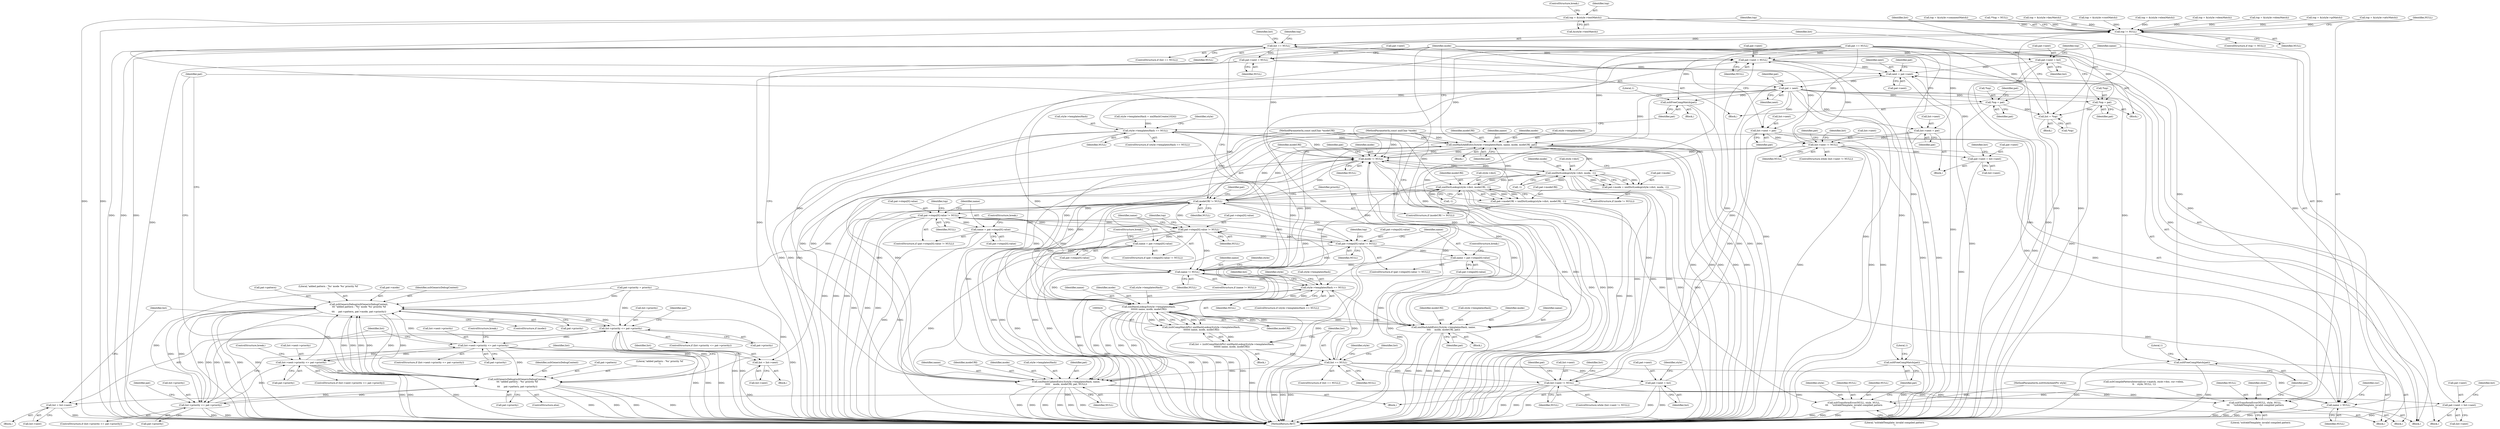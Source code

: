 digraph "0_Chrome_96dbafe288dbe2f0cc45fa3c39daf6d0c37acbab_23@pointer" {
"1000345" [label="(Call,top = &(style->textMatch))"];
"1000509" [label="(Call,top != NULL)"];
"1000518" [label="(Call,list == NULL)"];
"1000176" [label="(Call,pat->next = NULL)"];
"1000171" [label="(Call,next = pat->next)"];
"1000623" [label="(Call,pat = next)"];
"1000303" [label="(Call,xsltFreeCompMatch(pat))"];
"1000406" [label="(Call,xsltFreeCompMatch(pat))"];
"1000411" [label="(Call,xmlHashAddEntry3(style->templatesHash, name, mode, modeURI, pat))"];
"1000186" [label="(Call,mode != NULL)"];
"1000193" [label="(Call,xmlDictLookup(style->dict, mode, -1))"];
"1000189" [label="(Call,pat->mode = xmlDictLookup(style->dict, mode, -1))"];
"1000601" [label="(Call,xsltGenericDebug(xsltGenericDebugContext,\n\t\t\t \"added pattern : '%s' mode '%s' priority %f\n\",\n\t\t\t     pat->pattern, pat->mode, pat->priority))"];
"1000448" [label="(Call,list->priority <= pat->priority)"];
"1000480" [label="(Call,list->next->priority <= pat->priority)"];
"1000560" [label="(Call,list->next->priority <= pat->priority)"];
"1000614" [label="(Call,xsltGenericDebug(xsltGenericDebugContext,\n\t\t\t \"added pattern : '%s' priority %f\n\",\n\t\t\t     pat->pattern, pat->priority))"];
"1000533" [label="(Call,list->priority <= pat->priority)"];
"1000208" [label="(Call,xmlDictLookup(style->dict, modeURI, -1))"];
"1000201" [label="(Call,modeURI != NULL)"];
"1000235" [label="(Call,pat->steps[0].value != NULL)"];
"1000244" [label="(Call,name = pat->steps[0].value)"];
"1000382" [label="(Call,name != NULL)"];
"1000387" [label="(Call,style->templatesHash == NULL)"];
"1000400" [label="(Call,style->templatesHash == NULL)"];
"1000181" [label="(Call,name = NULL)"];
"1000425" [label="(Call,xmlHashLookup3(style->templatesHash,\n\t\t\t\t\t\t\t name, mode, modeURI))"];
"1000423" [label="(Call,(xsltCompMatchPtr) xmlHashLookup3(style->templatesHash,\n\t\t\t\t\t\t\t name, mode, modeURI))"];
"1000421" [label="(Call,list = (xsltCompMatchPtr) xmlHashLookup3(style->templatesHash,\n\t\t\t\t\t\t\t name, mode, modeURI))"];
"1000433" [label="(Call,list == NULL)"];
"1000456" [label="(Call,pat->next = list)"];
"1000461" [label="(Call,xmlHashUpdateEntry3(style->templatesHash, name,\n\t\t\t\t\t    mode, modeURI, pat, NULL))"];
"1000473" [label="(Call,list->next != NULL)"];
"1000490" [label="(Call,list = list->next)"];
"1000495" [label="(Call,pat->next = list->next)"];
"1000437" [label="(Call,xmlHashAddEntry3(style->templatesHash, name,\n\t\t\t\t     mode, modeURI, pat))"];
"1000310" [label="(Call,pat->steps[0].value != NULL)"];
"1000319" [label="(Call,name = pat->steps[0].value)"];
"1000355" [label="(Call,pat->steps[0].value != NULL)"];
"1000364" [label="(Call,name = pat->steps[0].value)"];
"1000298" [label="(Call,xsltTransformError(NULL, style, NULL,\n\t\t\t     \"xsltAddTemplate: invalid compiled pattern\n\"))"];
"1000204" [label="(Call,pat->modeURI = xmlDictLookup(style->dict, modeURI, -1))"];
"1000502" [label="(Call,list->next = pat)"];
"1000553" [label="(Call,list->next != NULL)"];
"1000570" [label="(Call,list = list->next)"];
"1000575" [label="(Call,pat->next = list->next)"];
"1000522" [label="(Call,*top = pat)"];
"1000513" [label="(Call,list = *top)"];
"1000546" [label="(Call,*top = pat)"];
"1000582" [label="(Call,list->next = pat)"];
"1000594" [label="(Call,xsltFreeCompMatch(pat))"];
"1000526" [label="(Call,pat->next = NULL)"];
"1000541" [label="(Call,pat->next = list)"];
"1000589" [label="(Call,xsltTransformError(NULL, style, NULL,\n\t\t\t     \"xsltAddTemplate: invalid compiled pattern\n\"))"];
"1000457" [label="(Call,pat->next)"];
"1000205" [label="(Call,pat->modeURI)"];
"1000557" [label="(Identifier,NULL)"];
"1000600" [label="(Identifier,mode)"];
"1000148" [label="(Call,xsltCompilePatternInternal(cur->match, style->doc, cur->elem,\n \t\t    style, NULL, 1))"];
"1000592" [label="(Identifier,NULL)"];
"1000570" [label="(Call,list = list->next)"];
"1000217" [label="(Identifier,priority)"];
"1000351" [label="(ControlStructure,break;)"];
"1000185" [label="(ControlStructure,if (mode != NULL))"];
"1000429" [label="(Identifier,name)"];
"1000110" [label="(MethodParameterIn,const xmlChar *modeURI)"];
"1000615" [label="(Identifier,xsltGenericDebugContext)"];
"1000499" [label="(Call,list->next)"];
"1000387" [label="(Call,style->templatesHash == NULL)"];
"1000465" [label="(Identifier,name)"];
"1000169" [label="(Identifier,pat)"];
"1000345" [label="(Call,top = &(style->textMatch))"];
"1000320" [label="(Identifier,name)"];
"1000542" [label="(Call,pat->next)"];
"1000395" [label="(Identifier,style)"];
"1000593" [label="(Literal,\"xsltAddTemplate: invalid compiled pattern\n\")"];
"1000422" [label="(Identifier,list)"];
"1000346" [label="(Identifier,top)"];
"1000461" [label="(Call,xmlHashUpdateEntry3(style->templatesHash, name,\n\t\t\t\t\t    mode, modeURI, pat, NULL))"];
"1000413" [label="(Identifier,style)"];
"1000307" [label="(Literal,1)"];
"1000543" [label="(Identifier,pat)"];
"1000509" [label="(Call,top != NULL)"];
"1000463" [label="(Identifier,style)"];
"1000521" [label="(Block,)"];
"1000625" [label="(Identifier,next)"];
"1000497" [label="(Identifier,pat)"];
"1000584" [label="(Identifier,list)"];
"1000354" [label="(ControlStructure,if (pat->steps[0].value != NULL))"];
"1000569" [label="(ControlStructure,break;)"];
"1000628" [label="(MethodReturn,RET)"];
"1000219" [label="(Call,pat->priority = priority)"];
"1000595" [label="(Identifier,pat)"];
"1000535" [label="(Identifier,list)"];
"1000186" [label="(Call,mode != NULL)"];
"1000374" [label="(Call,top = &(style->elemMatch))"];
"1000177" [label="(Call,pat->next)"];
"1000410" [label="(Literal,1)"];
"1000602" [label="(Identifier,xsltGenericDebugContext)"];
"1000404" [label="(Identifier,NULL)"];
"1000425" [label="(Call,xmlHashLookup3(style->templatesHash,\n\t\t\t\t\t\t\t name, mode, modeURI))"];
"1000555" [label="(Identifier,list)"];
"1000204" [label="(Call,pat->modeURI = xmlDictLookup(style->dict, modeURI, -1))"];
"1000478" [label="(Block,)"];
"1000107" [label="(MethodParameterIn,xsltStylesheetPtr style)"];
"1000363" [label="(Identifier,NULL)"];
"1000614" [label="(Call,xsltGenericDebug(xsltGenericDebugContext,\n\t\t\t \"added pattern : '%s' priority %f\n\",\n\t\t\t     pat->pattern, pat->priority))"];
"1000329" [label="(Call,top = &(style->piMatch))"];
"1000572" [label="(Call,list->next)"];
"1000386" [label="(ControlStructure,if (style->templatesHash == NULL))"];
"1000525" [label="(Identifier,pat)"];
"1000392" [label="(Block,)"];
"1000384" [label="(Identifier,NULL)"];
"1000420" [label="(Block,)"];
"1000407" [label="(Identifier,pat)"];
"1000375" [label="(Identifier,top)"];
"1000613" [label="(ControlStructure,else)"];
"1000191" [label="(Identifier,pat)"];
"1000481" [label="(Call,list->next->priority)"];
"1000547" [label="(Call,*top)"];
"1000423" [label="(Call,(xsltCompMatchPtr) xmlHashLookup3(style->templatesHash,\n\t\t\t\t\t\t\t name, mode, modeURI))"];
"1000532" [label="(ControlStructure,if (list->priority <= pat->priority))"];
"1000172" [label="(Identifier,next)"];
"1000300" [label="(Identifier,style)"];
"1000458" [label="(Identifier,pat)"];
"1000571" [label="(Identifier,list)"];
"1000447" [label="(ControlStructure,if (list->priority <= pat->priority))"];
"1000579" [label="(Call,list->next)"];
"1000254" [label="(Call,top = &(style->attrMatch))"];
"1000624" [label="(Identifier,pat)"];
"1000190" [label="(Call,pat->mode)"];
"1000467" [label="(Identifier,modeURI)"];
"1000548" [label="(Identifier,top)"];
"1000512" [label="(Block,)"];
"1000558" [label="(Block,)"];
"1000589" [label="(Call,xsltTransformError(NULL, style, NULL,\n\t\t\t     \"xsltAddTemplate: invalid compiled pattern\n\"))"];
"1000193" [label="(Call,xmlDictLookup(style->dict, mode, -1))"];
"1000401" [label="(Call,style->templatesHash)"];
"1000321" [label="(Call,pat->steps[0].value)"];
"1000523" [label="(Call,*top)"];
"1000176" [label="(Call,pat->next = NULL)"];
"1000182" [label="(Identifier,name)"];
"1000617" [label="(Call,pat->pattern)"];
"1000203" [label="(Identifier,NULL)"];
"1000466" [label="(Identifier,mode)"];
"1000441" [label="(Identifier,name)"];
"1000526" [label="(Call,pat->next = NULL)"];
"1000236" [label="(Call,pat->steps[0].value)"];
"1000496" [label="(Call,pat->next)"];
"1000599" [label="(ControlStructure,if (mode))"];
"1000561" [label="(Call,list->next->priority)"];
"1000527" [label="(Call,pat->next)"];
"1000491" [label="(Identifier,list)"];
"1000432" [label="(ControlStructure,if (list == NULL))"];
"1000551" [label="(Block,)"];
"1000171" [label="(Call,next = pat->next)"];
"1000477" [label="(Identifier,NULL)"];
"1000433" [label="(Call,list == NULL)"];
"1000366" [label="(Call,pat->steps[0].value)"];
"1000510" [label="(Identifier,top)"];
"1000162" [label="(Call,pat == NULL)"];
"1000517" [label="(ControlStructure,if (list == NULL))"];
"1000437" [label="(Call,xmlHashAddEntry3(style->templatesHash, name,\n\t\t\t\t     mode, modeURI, pat))"];
"1000187" [label="(Identifier,mode)"];
"1000560" [label="(Call,list->next->priority <= pat->priority)"];
"1000200" [label="(ControlStructure,if (modeURI != NULL))"];
"1000590" [label="(Identifier,NULL)"];
"1000444" [label="(Identifier,pat)"];
"1000383" [label="(Identifier,name)"];
"1000299" [label="(Identifier,NULL)"];
"1000337" [label="(Call,top = &(style->commentMatch))"];
"1000566" [label="(Call,pat->priority)"];
"1000462" [label="(Call,style->templatesHash)"];
"1000232" [label="(Block,)"];
"1000382" [label="(Call,name != NULL)"];
"1000255" [label="(Identifier,top)"];
"1000456" [label="(Call,pat->next = list)"];
"1000393" [label="(Call,style->templatesHash = xmlHashCreate(1024))"];
"1000194" [label="(Call,style->dict)"];
"1000431" [label="(Identifier,modeURI)"];
"1000400" [label="(Call,style->templatesHash == NULL)"];
"1000474" [label="(Call,list->next)"];
"1000554" [label="(Call,list->next)"];
"1000417" [label="(Identifier,modeURI)"];
"1000601" [label="(Call,xsltGenericDebug(xsltGenericDebugContext,\n\t\t\t \"added pattern : '%s' mode '%s' priority %f\n\",\n\t\t\t     pat->pattern, pat->mode, pat->priority))"];
"1000430" [label="(Identifier,mode)"];
"1000415" [label="(Identifier,name)"];
"1000502" [label="(Call,list->next = pat)"];
"1000188" [label="(Identifier,NULL)"];
"1000197" [label="(Identifier,mode)"];
"1000479" [label="(ControlStructure,if (list->next->priority <= pat->priority))"];
"1000553" [label="(Call,list->next != NULL)"];
"1000616" [label="(Literal,\"added pattern : '%s' priority %f\n\")"];
"1000443" [label="(Identifier,modeURI)"];
"1000234" [label="(ControlStructure,if (pat->steps[0].value != NULL))"];
"1000552" [label="(ControlStructure,while (list->next != NULL))"];
"1000533" [label="(Call,list->priority <= pat->priority)"];
"1000577" [label="(Identifier,pat)"];
"1000416" [label="(Identifier,mode)"];
"1000486" [label="(Call,pat->priority)"];
"1000330" [label="(Identifier,top)"];
"1000610" [label="(Call,pat->priority)"];
"1000515" [label="(Call,*top)"];
"1000506" [label="(Identifier,pat)"];
"1000508" [label="(ControlStructure,if (top != NULL))"];
"1000604" [label="(Call,pat->pattern)"];
"1000520" [label="(Identifier,NULL)"];
"1000298" [label="(Call,xsltTransformError(NULL, style, NULL,\n\t\t\t     \"xsltAddTemplate: invalid compiled pattern\n\"))"];
"1000301" [label="(Identifier,NULL)"];
"1000518" [label="(Call,list == NULL)"];
"1000170" [label="(Block,)"];
"1000206" [label="(Identifier,pat)"];
"1000503" [label="(Call,list->next)"];
"1000389" [label="(Identifier,style)"];
"1000583" [label="(Call,list->next)"];
"1000541" [label="(Call,pat->next = list)"];
"1000471" [label="(Block,)"];
"1000209" [label="(Call,style->dict)"];
"1000575" [label="(Call,pat->next = list->next)"];
"1000411" [label="(Call,xmlHashAddEntry3(style->templatesHash, name, mode, modeURI, pat))"];
"1000235" [label="(Call,pat->steps[0].value != NULL)"];
"1000563" [label="(Identifier,list)"];
"1000549" [label="(Identifier,pat)"];
"1000181" [label="(Call,name = NULL)"];
"1000180" [label="(Identifier,NULL)"];
"1000546" [label="(Call,*top = pat)"];
"1000620" [label="(Call,pat->priority)"];
"1000244" [label="(Call,name = pat->steps[0].value)"];
"1000243" [label="(Identifier,NULL)"];
"1000335" [label="(ControlStructure,break;)"];
"1000449" [label="(Call,list->priority)"];
"1000116" [label="(Call,**top = NULL)"];
"1000439" [label="(Identifier,style)"];
"1000436" [label="(Block,)"];
"1000173" [label="(Call,pat->next)"];
"1000356" [label="(Call,pat->steps[0].value)"];
"1000530" [label="(Identifier,NULL)"];
"1000381" [label="(ControlStructure,if (name != NULL))"];
"1000412" [label="(Call,style->templatesHash)"];
"1000455" [label="(Block,)"];
"1000319" [label="(Call,name = pat->steps[0].value)"];
"1000198" [label="(Call,-1)"];
"1000586" [label="(Identifier,pat)"];
"1000495" [label="(Call,pat->next = list->next)"];
"1000347" [label="(Call,&(style->textMatch))"];
"1000623" [label="(Call,pat = next)"];
"1000468" [label="(Identifier,pat)"];
"1000469" [label="(Identifier,NULL)"];
"1000391" [label="(Identifier,NULL)"];
"1000490" [label="(Call,list = list->next)"];
"1000279" [label="(Call,top = &(style->keyMatch))"];
"1000519" [label="(Identifier,list)"];
"1000421" [label="(Call,list = (xsltCompMatchPtr) xmlHashLookup3(style->templatesHash,\n\t\t\t\t\t\t\t name, mode, modeURI))"];
"1000434" [label="(Identifier,list)"];
"1000598" [label="(Literal,1)"];
"1000201" [label="(Call,modeURI != NULL)"];
"1000189" [label="(Call,pat->mode = xmlDictLookup(style->dict, mode, -1))"];
"1000260" [label="(ControlStructure,break;)"];
"1000399" [label="(ControlStructure,if (style->templatesHash == NULL))"];
"1000448" [label="(Call,list->priority <= pat->priority)"];
"1000246" [label="(Call,pat->steps[0].value)"];
"1000438" [label="(Call,style->templatesHash)"];
"1000309" [label="(ControlStructure,if (pat->steps[0].value != NULL))"];
"1000524" [label="(Identifier,top)"];
"1000245" [label="(Identifier,name)"];
"1000450" [label="(Identifier,list)"];
"1000380" [label="(ControlStructure,break;)"];
"1000528" [label="(Identifier,pat)"];
"1000208" [label="(Call,xmlDictLookup(style->dict, modeURI, -1))"];
"1000559" [label="(ControlStructure,if (list->next->priority <= pat->priority))"];
"1000603" [label="(Literal,\"added pattern : '%s' mode '%s' priority %f\n\")"];
"1000318" [label="(Identifier,NULL)"];
"1000109" [label="(MethodParameterIn,const xmlChar *mode)"];
"1000489" [label="(ControlStructure,break;)"];
"1000365" [label="(Identifier,name)"];
"1000426" [label="(Call,style->templatesHash)"];
"1000504" [label="(Identifier,list)"];
"1000302" [label="(Literal,\"xsltAddTemplate: invalid compiled pattern\n\")"];
"1000475" [label="(Identifier,list)"];
"1000271" [label="(Call,top = &(style->rootMatch))"];
"1000364" [label="(Call,name = pat->steps[0].value)"];
"1000588" [label="(Block,)"];
"1000483" [label="(Identifier,list)"];
"1000472" [label="(ControlStructure,while (list->next != NULL))"];
"1000522" [label="(Call,*top = pat)"];
"1000311" [label="(Call,pat->steps[0].value)"];
"1000202" [label="(Identifier,modeURI)"];
"1000355" [label="(Call,pat->steps[0].value != NULL)"];
"1000406" [label="(Call,xsltFreeCompMatch(pat))"];
"1000178" [label="(Identifier,pat)"];
"1000537" [label="(Call,pat->priority)"];
"1000514" [label="(Identifier,list)"];
"1000452" [label="(Call,pat->priority)"];
"1000213" [label="(Call,-1)"];
"1000405" [label="(Block,)"];
"1000607" [label="(Call,pat->mode)"];
"1000545" [label="(Identifier,list)"];
"1000473" [label="(Call,list->next != NULL)"];
"1000435" [label="(Identifier,NULL)"];
"1000594" [label="(Call,xsltFreeCompMatch(pat))"];
"1000388" [label="(Call,style->templatesHash)"];
"1000442" [label="(Identifier,mode)"];
"1000591" [label="(Identifier,style)"];
"1000289" [label="(Call,top = &(style->elemMatch))"];
"1000534" [label="(Call,list->priority)"];
"1000212" [label="(Identifier,modeURI)"];
"1000540" [label="(Block,)"];
"1000460" [label="(Identifier,list)"];
"1000310" [label="(Call,pat->steps[0].value != NULL)"];
"1000492" [label="(Call,list->next)"];
"1000303" [label="(Call,xsltFreeCompMatch(pat))"];
"1000304" [label="(Identifier,pat)"];
"1000480" [label="(Call,list->next->priority <= pat->priority)"];
"1000263" [label="(Call,top = &(style->elemMatch))"];
"1000184" [label="(Identifier,cur)"];
"1000576" [label="(Call,pat->next)"];
"1000511" [label="(Identifier,NULL)"];
"1000183" [label="(Identifier,NULL)"];
"1000513" [label="(Call,list = *top)"];
"1000418" [label="(Identifier,pat)"];
"1000582" [label="(Call,list->next = pat)"];
"1000345" -> "1000232"  [label="AST: "];
"1000345" -> "1000347"  [label="CFG: "];
"1000346" -> "1000345"  [label="AST: "];
"1000347" -> "1000345"  [label="AST: "];
"1000351" -> "1000345"  [label="CFG: "];
"1000345" -> "1000628"  [label="DDG: "];
"1000345" -> "1000628"  [label="DDG: "];
"1000345" -> "1000509"  [label="DDG: "];
"1000509" -> "1000508"  [label="AST: "];
"1000509" -> "1000511"  [label="CFG: "];
"1000510" -> "1000509"  [label="AST: "];
"1000511" -> "1000509"  [label="AST: "];
"1000514" -> "1000509"  [label="CFG: "];
"1000590" -> "1000509"  [label="CFG: "];
"1000509" -> "1000628"  [label="DDG: "];
"1000509" -> "1000628"  [label="DDG: "];
"1000116" -> "1000509"  [label="DDG: "];
"1000374" -> "1000509"  [label="DDG: "];
"1000254" -> "1000509"  [label="DDG: "];
"1000329" -> "1000509"  [label="DDG: "];
"1000289" -> "1000509"  [label="DDG: "];
"1000279" -> "1000509"  [label="DDG: "];
"1000263" -> "1000509"  [label="DDG: "];
"1000337" -> "1000509"  [label="DDG: "];
"1000271" -> "1000509"  [label="DDG: "];
"1000382" -> "1000509"  [label="DDG: "];
"1000509" -> "1000518"  [label="DDG: "];
"1000509" -> "1000589"  [label="DDG: "];
"1000518" -> "1000517"  [label="AST: "];
"1000518" -> "1000520"  [label="CFG: "];
"1000519" -> "1000518"  [label="AST: "];
"1000520" -> "1000518"  [label="AST: "];
"1000524" -> "1000518"  [label="CFG: "];
"1000535" -> "1000518"  [label="CFG: "];
"1000518" -> "1000628"  [label="DDG: "];
"1000518" -> "1000628"  [label="DDG: "];
"1000518" -> "1000628"  [label="DDG: "];
"1000518" -> "1000176"  [label="DDG: "];
"1000518" -> "1000181"  [label="DDG: "];
"1000518" -> "1000186"  [label="DDG: "];
"1000513" -> "1000518"  [label="DDG: "];
"1000518" -> "1000526"  [label="DDG: "];
"1000518" -> "1000541"  [label="DDG: "];
"1000518" -> "1000553"  [label="DDG: "];
"1000176" -> "1000170"  [label="AST: "];
"1000176" -> "1000180"  [label="CFG: "];
"1000177" -> "1000176"  [label="AST: "];
"1000180" -> "1000176"  [label="AST: "];
"1000182" -> "1000176"  [label="CFG: "];
"1000176" -> "1000628"  [label="DDG: "];
"1000176" -> "1000171"  [label="DDG: "];
"1000162" -> "1000176"  [label="DDG: "];
"1000553" -> "1000176"  [label="DDG: "];
"1000400" -> "1000176"  [label="DDG: "];
"1000433" -> "1000176"  [label="DDG: "];
"1000461" -> "1000176"  [label="DDG: "];
"1000473" -> "1000176"  [label="DDG: "];
"1000171" -> "1000170"  [label="AST: "];
"1000171" -> "1000173"  [label="CFG: "];
"1000172" -> "1000171"  [label="AST: "];
"1000173" -> "1000171"  [label="AST: "];
"1000178" -> "1000171"  [label="CFG: "];
"1000171" -> "1000628"  [label="DDG: "];
"1000456" -> "1000171"  [label="DDG: "];
"1000495" -> "1000171"  [label="DDG: "];
"1000541" -> "1000171"  [label="DDG: "];
"1000526" -> "1000171"  [label="DDG: "];
"1000575" -> "1000171"  [label="DDG: "];
"1000171" -> "1000623"  [label="DDG: "];
"1000623" -> "1000170"  [label="AST: "];
"1000623" -> "1000625"  [label="CFG: "];
"1000624" -> "1000623"  [label="AST: "];
"1000625" -> "1000623"  [label="AST: "];
"1000169" -> "1000623"  [label="CFG: "];
"1000623" -> "1000628"  [label="DDG: "];
"1000623" -> "1000628"  [label="DDG: "];
"1000623" -> "1000303"  [label="DDG: "];
"1000623" -> "1000406"  [label="DDG: "];
"1000623" -> "1000411"  [label="DDG: "];
"1000623" -> "1000437"  [label="DDG: "];
"1000623" -> "1000461"  [label="DDG: "];
"1000623" -> "1000502"  [label="DDG: "];
"1000623" -> "1000522"  [label="DDG: "];
"1000623" -> "1000546"  [label="DDG: "];
"1000623" -> "1000582"  [label="DDG: "];
"1000623" -> "1000594"  [label="DDG: "];
"1000303" -> "1000232"  [label="AST: "];
"1000303" -> "1000304"  [label="CFG: "];
"1000304" -> "1000303"  [label="AST: "];
"1000307" -> "1000303"  [label="CFG: "];
"1000303" -> "1000628"  [label="DDG: "];
"1000303" -> "1000628"  [label="DDG: "];
"1000162" -> "1000303"  [label="DDG: "];
"1000406" -> "1000405"  [label="AST: "];
"1000406" -> "1000407"  [label="CFG: "];
"1000407" -> "1000406"  [label="AST: "];
"1000410" -> "1000406"  [label="CFG: "];
"1000406" -> "1000628"  [label="DDG: "];
"1000406" -> "1000628"  [label="DDG: "];
"1000162" -> "1000406"  [label="DDG: "];
"1000411" -> "1000392"  [label="AST: "];
"1000411" -> "1000418"  [label="CFG: "];
"1000412" -> "1000411"  [label="AST: "];
"1000415" -> "1000411"  [label="AST: "];
"1000416" -> "1000411"  [label="AST: "];
"1000417" -> "1000411"  [label="AST: "];
"1000418" -> "1000411"  [label="AST: "];
"1000600" -> "1000411"  [label="CFG: "];
"1000411" -> "1000628"  [label="DDG: "];
"1000411" -> "1000628"  [label="DDG: "];
"1000411" -> "1000628"  [label="DDG: "];
"1000411" -> "1000628"  [label="DDG: "];
"1000411" -> "1000628"  [label="DDG: "];
"1000411" -> "1000186"  [label="DDG: "];
"1000411" -> "1000201"  [label="DDG: "];
"1000411" -> "1000387"  [label="DDG: "];
"1000400" -> "1000411"  [label="DDG: "];
"1000382" -> "1000411"  [label="DDG: "];
"1000186" -> "1000411"  [label="DDG: "];
"1000193" -> "1000411"  [label="DDG: "];
"1000109" -> "1000411"  [label="DDG: "];
"1000208" -> "1000411"  [label="DDG: "];
"1000201" -> "1000411"  [label="DDG: "];
"1000110" -> "1000411"  [label="DDG: "];
"1000162" -> "1000411"  [label="DDG: "];
"1000186" -> "1000185"  [label="AST: "];
"1000186" -> "1000188"  [label="CFG: "];
"1000187" -> "1000186"  [label="AST: "];
"1000188" -> "1000186"  [label="AST: "];
"1000191" -> "1000186"  [label="CFG: "];
"1000202" -> "1000186"  [label="CFG: "];
"1000186" -> "1000628"  [label="DDG: "];
"1000186" -> "1000628"  [label="DDG: "];
"1000437" -> "1000186"  [label="DDG: "];
"1000193" -> "1000186"  [label="DDG: "];
"1000425" -> "1000186"  [label="DDG: "];
"1000461" -> "1000186"  [label="DDG: "];
"1000461" -> "1000186"  [label="DDG: "];
"1000109" -> "1000186"  [label="DDG: "];
"1000162" -> "1000186"  [label="DDG: "];
"1000553" -> "1000186"  [label="DDG: "];
"1000400" -> "1000186"  [label="DDG: "];
"1000433" -> "1000186"  [label="DDG: "];
"1000473" -> "1000186"  [label="DDG: "];
"1000186" -> "1000193"  [label="DDG: "];
"1000186" -> "1000201"  [label="DDG: "];
"1000186" -> "1000425"  [label="DDG: "];
"1000193" -> "1000189"  [label="AST: "];
"1000193" -> "1000198"  [label="CFG: "];
"1000194" -> "1000193"  [label="AST: "];
"1000197" -> "1000193"  [label="AST: "];
"1000198" -> "1000193"  [label="AST: "];
"1000189" -> "1000193"  [label="CFG: "];
"1000193" -> "1000628"  [label="DDG: "];
"1000193" -> "1000628"  [label="DDG: "];
"1000193" -> "1000628"  [label="DDG: "];
"1000193" -> "1000189"  [label="DDG: "];
"1000193" -> "1000189"  [label="DDG: "];
"1000193" -> "1000189"  [label="DDG: "];
"1000208" -> "1000193"  [label="DDG: "];
"1000109" -> "1000193"  [label="DDG: "];
"1000198" -> "1000193"  [label="DDG: "];
"1000193" -> "1000208"  [label="DDG: "];
"1000193" -> "1000425"  [label="DDG: "];
"1000189" -> "1000185"  [label="AST: "];
"1000190" -> "1000189"  [label="AST: "];
"1000202" -> "1000189"  [label="CFG: "];
"1000189" -> "1000628"  [label="DDG: "];
"1000189" -> "1000628"  [label="DDG: "];
"1000189" -> "1000601"  [label="DDG: "];
"1000601" -> "1000599"  [label="AST: "];
"1000601" -> "1000610"  [label="CFG: "];
"1000602" -> "1000601"  [label="AST: "];
"1000603" -> "1000601"  [label="AST: "];
"1000604" -> "1000601"  [label="AST: "];
"1000607" -> "1000601"  [label="AST: "];
"1000610" -> "1000601"  [label="AST: "];
"1000624" -> "1000601"  [label="CFG: "];
"1000601" -> "1000628"  [label="DDG: "];
"1000601" -> "1000628"  [label="DDG: "];
"1000601" -> "1000628"  [label="DDG: "];
"1000601" -> "1000628"  [label="DDG: "];
"1000601" -> "1000628"  [label="DDG: "];
"1000601" -> "1000448"  [label="DDG: "];
"1000601" -> "1000533"  [label="DDG: "];
"1000614" -> "1000601"  [label="DDG: "];
"1000614" -> "1000601"  [label="DDG: "];
"1000614" -> "1000601"  [label="DDG: "];
"1000480" -> "1000601"  [label="DDG: "];
"1000560" -> "1000601"  [label="DDG: "];
"1000448" -> "1000601"  [label="DDG: "];
"1000219" -> "1000601"  [label="DDG: "];
"1000533" -> "1000601"  [label="DDG: "];
"1000601" -> "1000614"  [label="DDG: "];
"1000601" -> "1000614"  [label="DDG: "];
"1000601" -> "1000614"  [label="DDG: "];
"1000448" -> "1000447"  [label="AST: "];
"1000448" -> "1000452"  [label="CFG: "];
"1000449" -> "1000448"  [label="AST: "];
"1000452" -> "1000448"  [label="AST: "];
"1000458" -> "1000448"  [label="CFG: "];
"1000475" -> "1000448"  [label="CFG: "];
"1000448" -> "1000628"  [label="DDG: "];
"1000448" -> "1000628"  [label="DDG: "];
"1000533" -> "1000448"  [label="DDG: "];
"1000219" -> "1000448"  [label="DDG: "];
"1000614" -> "1000448"  [label="DDG: "];
"1000448" -> "1000480"  [label="DDG: "];
"1000448" -> "1000533"  [label="DDG: "];
"1000448" -> "1000614"  [label="DDG: "];
"1000480" -> "1000479"  [label="AST: "];
"1000480" -> "1000486"  [label="CFG: "];
"1000481" -> "1000480"  [label="AST: "];
"1000486" -> "1000480"  [label="AST: "];
"1000489" -> "1000480"  [label="CFG: "];
"1000491" -> "1000480"  [label="CFG: "];
"1000480" -> "1000628"  [label="DDG: "];
"1000480" -> "1000628"  [label="DDG: "];
"1000480" -> "1000628"  [label="DDG: "];
"1000560" -> "1000480"  [label="DDG: "];
"1000480" -> "1000560"  [label="DDG: "];
"1000480" -> "1000614"  [label="DDG: "];
"1000560" -> "1000559"  [label="AST: "];
"1000560" -> "1000566"  [label="CFG: "];
"1000561" -> "1000560"  [label="AST: "];
"1000566" -> "1000560"  [label="AST: "];
"1000569" -> "1000560"  [label="CFG: "];
"1000571" -> "1000560"  [label="CFG: "];
"1000560" -> "1000628"  [label="DDG: "];
"1000560" -> "1000628"  [label="DDG: "];
"1000560" -> "1000628"  [label="DDG: "];
"1000533" -> "1000560"  [label="DDG: "];
"1000560" -> "1000614"  [label="DDG: "];
"1000614" -> "1000613"  [label="AST: "];
"1000614" -> "1000620"  [label="CFG: "];
"1000615" -> "1000614"  [label="AST: "];
"1000616" -> "1000614"  [label="AST: "];
"1000617" -> "1000614"  [label="AST: "];
"1000620" -> "1000614"  [label="AST: "];
"1000624" -> "1000614"  [label="CFG: "];
"1000614" -> "1000628"  [label="DDG: "];
"1000614" -> "1000628"  [label="DDG: "];
"1000614" -> "1000628"  [label="DDG: "];
"1000614" -> "1000628"  [label="DDG: "];
"1000614" -> "1000533"  [label="DDG: "];
"1000219" -> "1000614"  [label="DDG: "];
"1000533" -> "1000614"  [label="DDG: "];
"1000533" -> "1000532"  [label="AST: "];
"1000533" -> "1000537"  [label="CFG: "];
"1000534" -> "1000533"  [label="AST: "];
"1000537" -> "1000533"  [label="AST: "];
"1000543" -> "1000533"  [label="CFG: "];
"1000555" -> "1000533"  [label="CFG: "];
"1000533" -> "1000628"  [label="DDG: "];
"1000533" -> "1000628"  [label="DDG: "];
"1000219" -> "1000533"  [label="DDG: "];
"1000208" -> "1000204"  [label="AST: "];
"1000208" -> "1000213"  [label="CFG: "];
"1000209" -> "1000208"  [label="AST: "];
"1000212" -> "1000208"  [label="AST: "];
"1000213" -> "1000208"  [label="AST: "];
"1000204" -> "1000208"  [label="CFG: "];
"1000208" -> "1000628"  [label="DDG: "];
"1000208" -> "1000628"  [label="DDG: "];
"1000208" -> "1000628"  [label="DDG: "];
"1000208" -> "1000201"  [label="DDG: "];
"1000208" -> "1000204"  [label="DDG: "];
"1000208" -> "1000204"  [label="DDG: "];
"1000208" -> "1000204"  [label="DDG: "];
"1000201" -> "1000208"  [label="DDG: "];
"1000110" -> "1000208"  [label="DDG: "];
"1000213" -> "1000208"  [label="DDG: "];
"1000208" -> "1000425"  [label="DDG: "];
"1000201" -> "1000200"  [label="AST: "];
"1000201" -> "1000203"  [label="CFG: "];
"1000202" -> "1000201"  [label="AST: "];
"1000203" -> "1000201"  [label="AST: "];
"1000206" -> "1000201"  [label="CFG: "];
"1000217" -> "1000201"  [label="CFG: "];
"1000201" -> "1000628"  [label="DDG: "];
"1000201" -> "1000628"  [label="DDG: "];
"1000201" -> "1000628"  [label="DDG: "];
"1000437" -> "1000201"  [label="DDG: "];
"1000461" -> "1000201"  [label="DDG: "];
"1000425" -> "1000201"  [label="DDG: "];
"1000110" -> "1000201"  [label="DDG: "];
"1000201" -> "1000235"  [label="DDG: "];
"1000201" -> "1000298"  [label="DDG: "];
"1000201" -> "1000310"  [label="DDG: "];
"1000201" -> "1000355"  [label="DDG: "];
"1000201" -> "1000382"  [label="DDG: "];
"1000201" -> "1000425"  [label="DDG: "];
"1000235" -> "1000234"  [label="AST: "];
"1000235" -> "1000243"  [label="CFG: "];
"1000236" -> "1000235"  [label="AST: "];
"1000243" -> "1000235"  [label="AST: "];
"1000245" -> "1000235"  [label="CFG: "];
"1000255" -> "1000235"  [label="CFG: "];
"1000235" -> "1000628"  [label="DDG: "];
"1000235" -> "1000628"  [label="DDG: "];
"1000235" -> "1000628"  [label="DDG: "];
"1000355" -> "1000235"  [label="DDG: "];
"1000310" -> "1000235"  [label="DDG: "];
"1000235" -> "1000244"  [label="DDG: "];
"1000235" -> "1000310"  [label="DDG: "];
"1000235" -> "1000355"  [label="DDG: "];
"1000235" -> "1000382"  [label="DDG: "];
"1000244" -> "1000234"  [label="AST: "];
"1000244" -> "1000246"  [label="CFG: "];
"1000245" -> "1000244"  [label="AST: "];
"1000246" -> "1000244"  [label="AST: "];
"1000260" -> "1000244"  [label="CFG: "];
"1000244" -> "1000628"  [label="DDG: "];
"1000244" -> "1000628"  [label="DDG: "];
"1000244" -> "1000382"  [label="DDG: "];
"1000382" -> "1000381"  [label="AST: "];
"1000382" -> "1000384"  [label="CFG: "];
"1000383" -> "1000382"  [label="AST: "];
"1000384" -> "1000382"  [label="AST: "];
"1000389" -> "1000382"  [label="CFG: "];
"1000510" -> "1000382"  [label="CFG: "];
"1000382" -> "1000628"  [label="DDG: "];
"1000382" -> "1000628"  [label="DDG: "];
"1000181" -> "1000382"  [label="DDG: "];
"1000364" -> "1000382"  [label="DDG: "];
"1000319" -> "1000382"  [label="DDG: "];
"1000310" -> "1000382"  [label="DDG: "];
"1000355" -> "1000382"  [label="DDG: "];
"1000382" -> "1000387"  [label="DDG: "];
"1000382" -> "1000425"  [label="DDG: "];
"1000387" -> "1000386"  [label="AST: "];
"1000387" -> "1000391"  [label="CFG: "];
"1000388" -> "1000387"  [label="AST: "];
"1000391" -> "1000387"  [label="AST: "];
"1000395" -> "1000387"  [label="CFG: "];
"1000422" -> "1000387"  [label="CFG: "];
"1000387" -> "1000628"  [label="DDG: "];
"1000437" -> "1000387"  [label="DDG: "];
"1000425" -> "1000387"  [label="DDG: "];
"1000461" -> "1000387"  [label="DDG: "];
"1000387" -> "1000400"  [label="DDG: "];
"1000387" -> "1000425"  [label="DDG: "];
"1000387" -> "1000433"  [label="DDG: "];
"1000400" -> "1000399"  [label="AST: "];
"1000400" -> "1000404"  [label="CFG: "];
"1000401" -> "1000400"  [label="AST: "];
"1000404" -> "1000400"  [label="AST: "];
"1000407" -> "1000400"  [label="CFG: "];
"1000413" -> "1000400"  [label="CFG: "];
"1000400" -> "1000628"  [label="DDG: "];
"1000400" -> "1000628"  [label="DDG: "];
"1000400" -> "1000628"  [label="DDG: "];
"1000400" -> "1000181"  [label="DDG: "];
"1000393" -> "1000400"  [label="DDG: "];
"1000181" -> "1000170"  [label="AST: "];
"1000181" -> "1000183"  [label="CFG: "];
"1000182" -> "1000181"  [label="AST: "];
"1000183" -> "1000181"  [label="AST: "];
"1000184" -> "1000181"  [label="CFG: "];
"1000181" -> "1000628"  [label="DDG: "];
"1000162" -> "1000181"  [label="DDG: "];
"1000553" -> "1000181"  [label="DDG: "];
"1000433" -> "1000181"  [label="DDG: "];
"1000461" -> "1000181"  [label="DDG: "];
"1000473" -> "1000181"  [label="DDG: "];
"1000425" -> "1000423"  [label="AST: "];
"1000425" -> "1000431"  [label="CFG: "];
"1000426" -> "1000425"  [label="AST: "];
"1000429" -> "1000425"  [label="AST: "];
"1000430" -> "1000425"  [label="AST: "];
"1000431" -> "1000425"  [label="AST: "];
"1000423" -> "1000425"  [label="CFG: "];
"1000425" -> "1000628"  [label="DDG: "];
"1000425" -> "1000628"  [label="DDG: "];
"1000425" -> "1000628"  [label="DDG: "];
"1000425" -> "1000628"  [label="DDG: "];
"1000425" -> "1000423"  [label="DDG: "];
"1000425" -> "1000423"  [label="DDG: "];
"1000425" -> "1000423"  [label="DDG: "];
"1000425" -> "1000423"  [label="DDG: "];
"1000109" -> "1000425"  [label="DDG: "];
"1000110" -> "1000425"  [label="DDG: "];
"1000425" -> "1000437"  [label="DDG: "];
"1000425" -> "1000437"  [label="DDG: "];
"1000425" -> "1000437"  [label="DDG: "];
"1000425" -> "1000437"  [label="DDG: "];
"1000425" -> "1000461"  [label="DDG: "];
"1000425" -> "1000461"  [label="DDG: "];
"1000425" -> "1000461"  [label="DDG: "];
"1000425" -> "1000461"  [label="DDG: "];
"1000423" -> "1000421"  [label="AST: "];
"1000424" -> "1000423"  [label="AST: "];
"1000421" -> "1000423"  [label="CFG: "];
"1000423" -> "1000628"  [label="DDG: "];
"1000423" -> "1000421"  [label="DDG: "];
"1000421" -> "1000420"  [label="AST: "];
"1000422" -> "1000421"  [label="AST: "];
"1000434" -> "1000421"  [label="CFG: "];
"1000421" -> "1000628"  [label="DDG: "];
"1000421" -> "1000433"  [label="DDG: "];
"1000433" -> "1000432"  [label="AST: "];
"1000433" -> "1000435"  [label="CFG: "];
"1000434" -> "1000433"  [label="AST: "];
"1000435" -> "1000433"  [label="AST: "];
"1000439" -> "1000433"  [label="CFG: "];
"1000450" -> "1000433"  [label="CFG: "];
"1000433" -> "1000628"  [label="DDG: "];
"1000433" -> "1000628"  [label="DDG: "];
"1000433" -> "1000628"  [label="DDG: "];
"1000433" -> "1000456"  [label="DDG: "];
"1000433" -> "1000461"  [label="DDG: "];
"1000433" -> "1000473"  [label="DDG: "];
"1000456" -> "1000455"  [label="AST: "];
"1000456" -> "1000460"  [label="CFG: "];
"1000457" -> "1000456"  [label="AST: "];
"1000460" -> "1000456"  [label="AST: "];
"1000463" -> "1000456"  [label="CFG: "];
"1000456" -> "1000628"  [label="DDG: "];
"1000456" -> "1000628"  [label="DDG: "];
"1000461" -> "1000455"  [label="AST: "];
"1000461" -> "1000469"  [label="CFG: "];
"1000462" -> "1000461"  [label="AST: "];
"1000465" -> "1000461"  [label="AST: "];
"1000466" -> "1000461"  [label="AST: "];
"1000467" -> "1000461"  [label="AST: "];
"1000468" -> "1000461"  [label="AST: "];
"1000469" -> "1000461"  [label="AST: "];
"1000600" -> "1000461"  [label="CFG: "];
"1000461" -> "1000628"  [label="DDG: "];
"1000461" -> "1000628"  [label="DDG: "];
"1000461" -> "1000628"  [label="DDG: "];
"1000461" -> "1000628"  [label="DDG: "];
"1000461" -> "1000628"  [label="DDG: "];
"1000461" -> "1000628"  [label="DDG: "];
"1000109" -> "1000461"  [label="DDG: "];
"1000110" -> "1000461"  [label="DDG: "];
"1000162" -> "1000461"  [label="DDG: "];
"1000473" -> "1000472"  [label="AST: "];
"1000473" -> "1000477"  [label="CFG: "];
"1000474" -> "1000473"  [label="AST: "];
"1000477" -> "1000473"  [label="AST: "];
"1000483" -> "1000473"  [label="CFG: "];
"1000497" -> "1000473"  [label="CFG: "];
"1000473" -> "1000628"  [label="DDG: "];
"1000473" -> "1000628"  [label="DDG: "];
"1000473" -> "1000628"  [label="DDG: "];
"1000582" -> "1000473"  [label="DDG: "];
"1000502" -> "1000473"  [label="DDG: "];
"1000473" -> "1000490"  [label="DDG: "];
"1000473" -> "1000495"  [label="DDG: "];
"1000490" -> "1000478"  [label="AST: "];
"1000490" -> "1000492"  [label="CFG: "];
"1000491" -> "1000490"  [label="AST: "];
"1000492" -> "1000490"  [label="AST: "];
"1000475" -> "1000490"  [label="CFG: "];
"1000490" -> "1000628"  [label="DDG: "];
"1000495" -> "1000471"  [label="AST: "];
"1000495" -> "1000499"  [label="CFG: "];
"1000496" -> "1000495"  [label="AST: "];
"1000499" -> "1000495"  [label="AST: "];
"1000504" -> "1000495"  [label="CFG: "];
"1000495" -> "1000628"  [label="DDG: "];
"1000437" -> "1000436"  [label="AST: "];
"1000437" -> "1000444"  [label="CFG: "];
"1000438" -> "1000437"  [label="AST: "];
"1000441" -> "1000437"  [label="AST: "];
"1000442" -> "1000437"  [label="AST: "];
"1000443" -> "1000437"  [label="AST: "];
"1000444" -> "1000437"  [label="AST: "];
"1000600" -> "1000437"  [label="CFG: "];
"1000437" -> "1000628"  [label="DDG: "];
"1000437" -> "1000628"  [label="DDG: "];
"1000437" -> "1000628"  [label="DDG: "];
"1000437" -> "1000628"  [label="DDG: "];
"1000437" -> "1000628"  [label="DDG: "];
"1000109" -> "1000437"  [label="DDG: "];
"1000110" -> "1000437"  [label="DDG: "];
"1000162" -> "1000437"  [label="DDG: "];
"1000310" -> "1000309"  [label="AST: "];
"1000310" -> "1000318"  [label="CFG: "];
"1000311" -> "1000310"  [label="AST: "];
"1000318" -> "1000310"  [label="AST: "];
"1000320" -> "1000310"  [label="CFG: "];
"1000330" -> "1000310"  [label="CFG: "];
"1000310" -> "1000628"  [label="DDG: "];
"1000310" -> "1000628"  [label="DDG: "];
"1000310" -> "1000628"  [label="DDG: "];
"1000355" -> "1000310"  [label="DDG: "];
"1000310" -> "1000319"  [label="DDG: "];
"1000310" -> "1000355"  [label="DDG: "];
"1000319" -> "1000309"  [label="AST: "];
"1000319" -> "1000321"  [label="CFG: "];
"1000320" -> "1000319"  [label="AST: "];
"1000321" -> "1000319"  [label="AST: "];
"1000335" -> "1000319"  [label="CFG: "];
"1000319" -> "1000628"  [label="DDG: "];
"1000319" -> "1000628"  [label="DDG: "];
"1000355" -> "1000354"  [label="AST: "];
"1000355" -> "1000363"  [label="CFG: "];
"1000356" -> "1000355"  [label="AST: "];
"1000363" -> "1000355"  [label="AST: "];
"1000365" -> "1000355"  [label="CFG: "];
"1000375" -> "1000355"  [label="CFG: "];
"1000355" -> "1000628"  [label="DDG: "];
"1000355" -> "1000628"  [label="DDG: "];
"1000355" -> "1000628"  [label="DDG: "];
"1000355" -> "1000364"  [label="DDG: "];
"1000364" -> "1000354"  [label="AST: "];
"1000364" -> "1000366"  [label="CFG: "];
"1000365" -> "1000364"  [label="AST: "];
"1000366" -> "1000364"  [label="AST: "];
"1000380" -> "1000364"  [label="CFG: "];
"1000364" -> "1000628"  [label="DDG: "];
"1000364" -> "1000628"  [label="DDG: "];
"1000298" -> "1000232"  [label="AST: "];
"1000298" -> "1000302"  [label="CFG: "];
"1000299" -> "1000298"  [label="AST: "];
"1000300" -> "1000298"  [label="AST: "];
"1000301" -> "1000298"  [label="AST: "];
"1000302" -> "1000298"  [label="AST: "];
"1000304" -> "1000298"  [label="CFG: "];
"1000298" -> "1000628"  [label="DDG: "];
"1000298" -> "1000628"  [label="DDG: "];
"1000298" -> "1000628"  [label="DDG: "];
"1000148" -> "1000298"  [label="DDG: "];
"1000107" -> "1000298"  [label="DDG: "];
"1000204" -> "1000200"  [label="AST: "];
"1000205" -> "1000204"  [label="AST: "];
"1000217" -> "1000204"  [label="CFG: "];
"1000204" -> "1000628"  [label="DDG: "];
"1000204" -> "1000628"  [label="DDG: "];
"1000502" -> "1000471"  [label="AST: "];
"1000502" -> "1000506"  [label="CFG: "];
"1000503" -> "1000502"  [label="AST: "];
"1000506" -> "1000502"  [label="AST: "];
"1000600" -> "1000502"  [label="CFG: "];
"1000502" -> "1000628"  [label="DDG: "];
"1000162" -> "1000502"  [label="DDG: "];
"1000502" -> "1000553"  [label="DDG: "];
"1000553" -> "1000552"  [label="AST: "];
"1000553" -> "1000557"  [label="CFG: "];
"1000554" -> "1000553"  [label="AST: "];
"1000557" -> "1000553"  [label="AST: "];
"1000563" -> "1000553"  [label="CFG: "];
"1000577" -> "1000553"  [label="CFG: "];
"1000553" -> "1000628"  [label="DDG: "];
"1000553" -> "1000628"  [label="DDG: "];
"1000553" -> "1000628"  [label="DDG: "];
"1000582" -> "1000553"  [label="DDG: "];
"1000553" -> "1000570"  [label="DDG: "];
"1000553" -> "1000575"  [label="DDG: "];
"1000570" -> "1000558"  [label="AST: "];
"1000570" -> "1000572"  [label="CFG: "];
"1000571" -> "1000570"  [label="AST: "];
"1000572" -> "1000570"  [label="AST: "];
"1000555" -> "1000570"  [label="CFG: "];
"1000570" -> "1000628"  [label="DDG: "];
"1000575" -> "1000551"  [label="AST: "];
"1000575" -> "1000579"  [label="CFG: "];
"1000576" -> "1000575"  [label="AST: "];
"1000579" -> "1000575"  [label="AST: "];
"1000584" -> "1000575"  [label="CFG: "];
"1000575" -> "1000628"  [label="DDG: "];
"1000522" -> "1000521"  [label="AST: "];
"1000522" -> "1000525"  [label="CFG: "];
"1000523" -> "1000522"  [label="AST: "];
"1000525" -> "1000522"  [label="AST: "];
"1000528" -> "1000522"  [label="CFG: "];
"1000522" -> "1000628"  [label="DDG: "];
"1000522" -> "1000513"  [label="DDG: "];
"1000162" -> "1000522"  [label="DDG: "];
"1000513" -> "1000512"  [label="AST: "];
"1000513" -> "1000515"  [label="CFG: "];
"1000514" -> "1000513"  [label="AST: "];
"1000515" -> "1000513"  [label="AST: "];
"1000519" -> "1000513"  [label="CFG: "];
"1000513" -> "1000628"  [label="DDG: "];
"1000546" -> "1000513"  [label="DDG: "];
"1000546" -> "1000540"  [label="AST: "];
"1000546" -> "1000549"  [label="CFG: "];
"1000547" -> "1000546"  [label="AST: "];
"1000549" -> "1000546"  [label="AST: "];
"1000600" -> "1000546"  [label="CFG: "];
"1000546" -> "1000628"  [label="DDG: "];
"1000162" -> "1000546"  [label="DDG: "];
"1000582" -> "1000551"  [label="AST: "];
"1000582" -> "1000586"  [label="CFG: "];
"1000583" -> "1000582"  [label="AST: "];
"1000586" -> "1000582"  [label="AST: "];
"1000600" -> "1000582"  [label="CFG: "];
"1000582" -> "1000628"  [label="DDG: "];
"1000162" -> "1000582"  [label="DDG: "];
"1000594" -> "1000588"  [label="AST: "];
"1000594" -> "1000595"  [label="CFG: "];
"1000595" -> "1000594"  [label="AST: "];
"1000598" -> "1000594"  [label="CFG: "];
"1000594" -> "1000628"  [label="DDG: "];
"1000594" -> "1000628"  [label="DDG: "];
"1000162" -> "1000594"  [label="DDG: "];
"1000526" -> "1000521"  [label="AST: "];
"1000526" -> "1000530"  [label="CFG: "];
"1000527" -> "1000526"  [label="AST: "];
"1000530" -> "1000526"  [label="AST: "];
"1000600" -> "1000526"  [label="CFG: "];
"1000526" -> "1000628"  [label="DDG: "];
"1000526" -> "1000628"  [label="DDG: "];
"1000541" -> "1000540"  [label="AST: "];
"1000541" -> "1000545"  [label="CFG: "];
"1000542" -> "1000541"  [label="AST: "];
"1000545" -> "1000541"  [label="AST: "];
"1000548" -> "1000541"  [label="CFG: "];
"1000541" -> "1000628"  [label="DDG: "];
"1000541" -> "1000628"  [label="DDG: "];
"1000589" -> "1000588"  [label="AST: "];
"1000589" -> "1000593"  [label="CFG: "];
"1000590" -> "1000589"  [label="AST: "];
"1000591" -> "1000589"  [label="AST: "];
"1000592" -> "1000589"  [label="AST: "];
"1000593" -> "1000589"  [label="AST: "];
"1000595" -> "1000589"  [label="CFG: "];
"1000589" -> "1000628"  [label="DDG: "];
"1000589" -> "1000628"  [label="DDG: "];
"1000589" -> "1000628"  [label="DDG: "];
"1000148" -> "1000589"  [label="DDG: "];
"1000107" -> "1000589"  [label="DDG: "];
}
